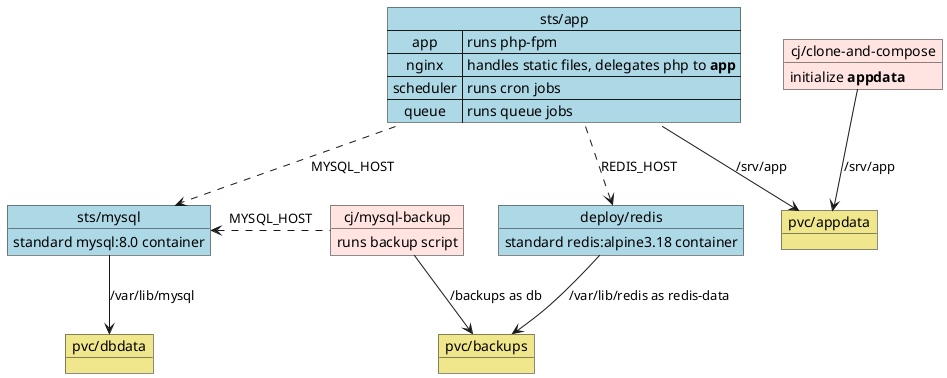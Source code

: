 @@startuml cgwi-php-helm

map "sts/app" as app #LightBlue {
    app => runs php-fpm
    nginx => handles static files, delegates php to **app**
    scheduler => runs cron jobs
    queue => runs queue jobs
}

object "pvc/appdata" as appdata #Khaki

object "sts/mysql" as mysql #LightBlue {
    standard mysql:8.0 container
}

object "pvc/dbdata" as dbdata #Khaki

object "deploy/redis" as redis #LightBlue {
    standard redis:alpine3.18 container
}

object "pvc/backups" as backups #Khaki

object "cj/clone-and-compose" as cjclonecompose #MistyRose {
    initialize **appdata**
}

object "cj/mysql-backup" as cjmysqlbackup #MistyRose {
    runs backup script
}

app --> appdata : /srv/app
mysql --> dbdata : /var/lib/mysql
redis --> backups : /var/lib/redis as redis-data
cjmysqlbackup --> backups : /backups as db
cjclonecompose --> appdata : /srv/app

cjmysqlbackup .left.> mysql : MYSQL_HOST
app .down.> mysql : MYSQL_HOST
app .down.> redis : REDIS_HOST

@@enduml